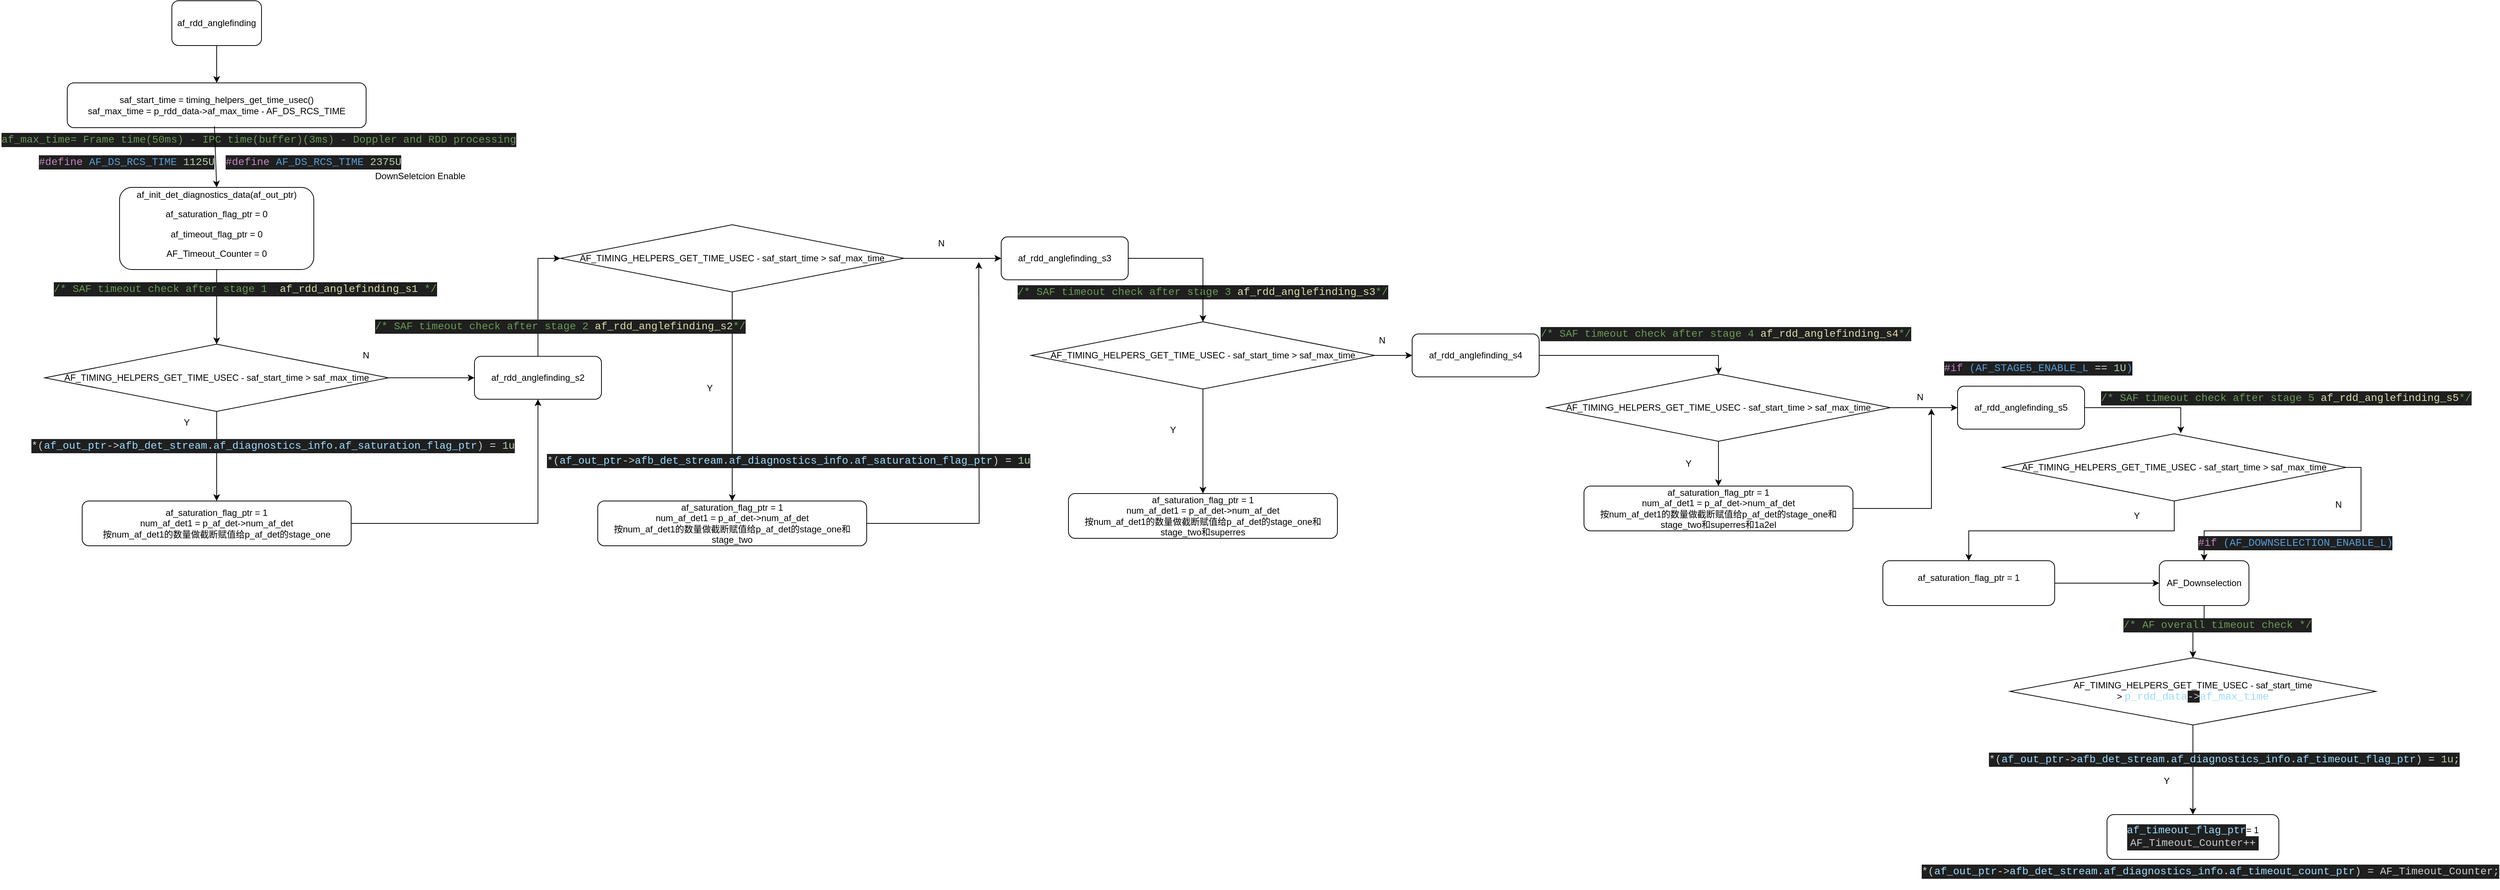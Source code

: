 <mxfile version="28.0.7">
  <diagram name="Page-1" id="mNJWcEIwiokM1VKb0Fc2">
    <mxGraphModel dx="1226" dy="742" grid="1" gridSize="10" guides="1" tooltips="1" connect="1" arrows="1" fold="1" page="1" pageScale="1" pageWidth="1100" pageHeight="1700" math="0" shadow="0">
      <root>
        <mxCell id="0" />
        <mxCell id="1" parent="0" />
        <mxCell id="iPEt5NwJhfc2D8tFkDnD-3" style="edgeStyle=orthogonalEdgeStyle;rounded=0;orthogonalLoop=1;jettySize=auto;html=1;exitX=0.5;exitY=1;exitDx=0;exitDy=0;entryX=0.5;entryY=0;entryDx=0;entryDy=0;" edge="1" parent="1" source="iPEt5NwJhfc2D8tFkDnD-1" target="iPEt5NwJhfc2D8tFkDnD-2">
          <mxGeometry relative="1" as="geometry" />
        </mxCell>
        <mxCell id="iPEt5NwJhfc2D8tFkDnD-1" value="af_rdd_anglefinding" style="rounded=1;whiteSpace=wrap;html=1;" vertex="1" parent="1">
          <mxGeometry x="240" y="10" width="120" height="60" as="geometry" />
        </mxCell>
        <mxCell id="iPEt5NwJhfc2D8tFkDnD-2" value="saf_start_time = timing_helpers_get_time_usec()&lt;div&gt;&lt;span style=&quot;background-color: transparent; color: light-dark(rgb(0, 0, 0), rgb(255, 255, 255));&quot;&gt;saf_max_time =&amp;nbsp;&lt;/span&gt;&lt;span style=&quot;background-color: transparent; color: light-dark(rgb(0, 0, 0), rgb(255, 255, 255));&quot;&gt;p_rdd_data-&amp;gt;af_max_time - AF_DS_RCS_TIME&lt;/span&gt;&lt;/div&gt;" style="rounded=1;whiteSpace=wrap;html=1;" vertex="1" parent="1">
          <mxGeometry x="100" y="120" width="400" height="60" as="geometry" />
        </mxCell>
        <mxCell id="iPEt5NwJhfc2D8tFkDnD-13" style="edgeStyle=orthogonalEdgeStyle;rounded=0;orthogonalLoop=1;jettySize=auto;html=1;exitX=0.5;exitY=1;exitDx=0;exitDy=0;entryX=0.5;entryY=0;entryDx=0;entryDy=0;" edge="1" parent="1" source="iPEt5NwJhfc2D8tFkDnD-4" target="iPEt5NwJhfc2D8tFkDnD-11">
          <mxGeometry relative="1" as="geometry" />
        </mxCell>
        <mxCell id="iPEt5NwJhfc2D8tFkDnD-4" value="af_init_det_diagnostics_data(af_out_ptr)&lt;div&gt;&lt;p&gt;af_saturation_flag_ptr = 0&lt;/p&gt;&lt;p&gt;af_timeout_flag_ptr = 0&lt;/p&gt;&lt;p&gt;AF_Timeout_Counter = 0&lt;/p&gt;&lt;/div&gt;" style="rounded=1;whiteSpace=wrap;html=1;" vertex="1" parent="1">
          <mxGeometry x="170" y="260" width="260" height="110" as="geometry" />
        </mxCell>
        <mxCell id="iPEt5NwJhfc2D8tFkDnD-5" value="&lt;div style=&quot;color: #cccccc;background-color: #1f1f1f;font-family: Consolas, &#39;Courier New&#39;, monospace;font-weight: normal;font-size: 14px;line-height: 19px;white-space: pre;&quot;&gt;&lt;div&gt;&lt;span style=&quot;color: #6a9955;&quot;&gt;af_max_time= Frame time(50ms) - IPC time(buffer)(3ms) - Doppler and RDD processing&lt;/span&gt;&lt;/div&gt;&lt;/div&gt;" style="text;whiteSpace=wrap;html=1;" vertex="1" parent="1">
          <mxGeometry x="10" y="180" width="560" height="40" as="geometry" />
        </mxCell>
        <mxCell id="iPEt5NwJhfc2D8tFkDnD-6" value="&lt;div style=&quot;color: #cccccc;background-color: #1f1f1f;font-family: Consolas, &#39;Courier New&#39;, monospace;font-weight: normal;font-size: 14px;line-height: 19px;white-space: pre;&quot;&gt;&lt;div&gt;&lt;span style=&quot;color: #c586c0;&quot;&gt;#define&lt;/span&gt;&lt;span style=&quot;color: #569cd6;&quot;&gt; AF_DS_RCS_TIME &lt;/span&gt;&lt;span style=&quot;color: #b5cea8;&quot;&gt;1125U&lt;/span&gt;&lt;/div&gt;&lt;/div&gt;" style="text;whiteSpace=wrap;html=1;" vertex="1" parent="1">
          <mxGeometry x="60" y="210" width="250" height="40" as="geometry" />
        </mxCell>
        <mxCell id="iPEt5NwJhfc2D8tFkDnD-7" value="&lt;div style=&quot;color: #cccccc;background-color: #1f1f1f;font-family: Consolas, &#39;Courier New&#39;, monospace;font-weight: normal;font-size: 14px;line-height: 19px;white-space: pre;&quot;&gt;&lt;div&gt;&lt;span style=&quot;color: #c586c0;&quot;&gt;#define&lt;/span&gt;&lt;span style=&quot;color: #569cd6;&quot;&gt; AF_DS_RCS_TIME &lt;/span&gt;&lt;span style=&quot;color: #b5cea8;&quot;&gt;2375U&lt;/span&gt;&lt;/div&gt;&lt;/div&gt;" style="text;whiteSpace=wrap;html=1;" vertex="1" parent="1">
          <mxGeometry x="310" y="210" width="250" height="40" as="geometry" />
        </mxCell>
        <mxCell id="iPEt5NwJhfc2D8tFkDnD-8" value="DownSeletcion Enable" style="text;strokeColor=none;align=center;fillColor=none;html=1;verticalAlign=middle;whiteSpace=wrap;rounded=0;" vertex="1" parent="1">
          <mxGeometry x="500" y="230" width="145" height="30" as="geometry" />
        </mxCell>
        <mxCell id="iPEt5NwJhfc2D8tFkDnD-10" value="" style="endArrow=classic;html=1;rounded=0;entryX=0.5;entryY=0;entryDx=0;entryDy=0;" edge="1" parent="1" target="iPEt5NwJhfc2D8tFkDnD-4">
          <mxGeometry width="50" height="50" relative="1" as="geometry">
            <mxPoint x="297" y="178" as="sourcePoint" />
            <mxPoint x="299" y="250" as="targetPoint" />
          </mxGeometry>
        </mxCell>
        <mxCell id="iPEt5NwJhfc2D8tFkDnD-18" style="edgeStyle=orthogonalEdgeStyle;rounded=0;orthogonalLoop=1;jettySize=auto;html=1;exitX=0.5;exitY=1;exitDx=0;exitDy=0;" edge="1" parent="1" source="iPEt5NwJhfc2D8tFkDnD-11" target="iPEt5NwJhfc2D8tFkDnD-14">
          <mxGeometry relative="1" as="geometry" />
        </mxCell>
        <mxCell id="iPEt5NwJhfc2D8tFkDnD-22" style="edgeStyle=orthogonalEdgeStyle;rounded=0;orthogonalLoop=1;jettySize=auto;html=1;exitX=1;exitY=0.5;exitDx=0;exitDy=0;entryX=0;entryY=0.5;entryDx=0;entryDy=0;" edge="1" parent="1" source="iPEt5NwJhfc2D8tFkDnD-11" target="iPEt5NwJhfc2D8tFkDnD-20">
          <mxGeometry relative="1" as="geometry" />
        </mxCell>
        <mxCell id="iPEt5NwJhfc2D8tFkDnD-11" value="AF_TIMING_HELPERS_GET_TIME_USEC - saf_start_time &amp;gt; saf_max_time" style="rhombus;whiteSpace=wrap;html=1;" vertex="1" parent="1">
          <mxGeometry x="70" y="470" width="460" height="90" as="geometry" />
        </mxCell>
        <mxCell id="iPEt5NwJhfc2D8tFkDnD-12" value="&lt;div style=&quot;color: rgb(204, 204, 204); background-color: rgb(31, 31, 31); font-family: Consolas, &amp;quot;Courier New&amp;quot;, monospace; font-weight: normal; font-size: 14px; line-height: 19px; white-space: pre;&quot;&gt;&lt;div&gt;&lt;span style=&quot;color: rgb(106, 153, 85);&quot;&gt;/* SAF timeout check after stage 1  &lt;/span&gt;&lt;span style=&quot;color: rgb(220, 220, 170); background-color: light-dark(rgb(31, 31, 31), rgb(210, 210, 210));&quot;&gt;af_rdd_anglefinding_s1&lt;/span&gt;&lt;span style=&quot;color: light-dark(rgb(106, 153, 85), rgb(91, 131, 73)); background-color: light-dark(rgb(31, 31, 31), rgb(210, 210, 210));&quot;&gt; */&lt;/span&gt;&lt;/div&gt;&lt;/div&gt;" style="text;whiteSpace=wrap;html=1;" vertex="1" parent="1">
          <mxGeometry x="80" y="380" width="320" height="40" as="geometry" />
        </mxCell>
        <mxCell id="iPEt5NwJhfc2D8tFkDnD-21" style="edgeStyle=orthogonalEdgeStyle;rounded=0;orthogonalLoop=1;jettySize=auto;html=1;exitX=1;exitY=0.5;exitDx=0;exitDy=0;entryX=0.5;entryY=1;entryDx=0;entryDy=0;" edge="1" parent="1" source="iPEt5NwJhfc2D8tFkDnD-14" target="iPEt5NwJhfc2D8tFkDnD-20">
          <mxGeometry relative="1" as="geometry" />
        </mxCell>
        <mxCell id="iPEt5NwJhfc2D8tFkDnD-14" value="af_saturation_flag_ptr = 1&lt;div&gt;num_af_det1 = p_af_det-&amp;gt;num_af_det&lt;/div&gt;&lt;div&gt;按num_af_det1的数量做截断赋值给p_af_det的stage_one&lt;/div&gt;" style="rounded=1;whiteSpace=wrap;html=1;" vertex="1" parent="1">
          <mxGeometry x="120" y="680" width="360" height="60" as="geometry" />
        </mxCell>
        <mxCell id="iPEt5NwJhfc2D8tFkDnD-15" value="&lt;div style=&quot;color: rgb(204, 204, 204); background-color: rgb(31, 31, 31); font-family: Consolas, &amp;quot;Courier New&amp;quot;, monospace; font-weight: normal; font-size: 14px; line-height: 19px; white-space: pre;&quot;&gt;&lt;div&gt;&lt;span style=&quot;color: rgb(156, 220, 254);&quot;&gt;&lt;span style=&quot;background-color: light-dark(rgb(31, 31, 31), rgb(210, 210, 210)); color: rgb(212, 212, 212);&quot;&gt;*&lt;/span&gt;&lt;span style=&quot;background-color: light-dark(rgb(31, 31, 31), rgb(210, 210, 210)); color: light-dark(rgb(204, 204, 204), rgb(62, 62, 62));&quot;&gt;(&lt;/span&gt;af_out_ptr&lt;/span&gt;&lt;span style=&quot;color: rgb(204, 204, 204);&quot;&gt;-&amp;gt;&lt;/span&gt;&lt;span style=&quot;color: rgb(156, 220, 254);&quot;&gt;afb_det_stream&lt;/span&gt;&lt;span style=&quot;color: rgb(204, 204, 204);&quot;&gt;.&lt;/span&gt;&lt;span style=&quot;color: rgb(156, 220, 254);&quot;&gt;af_diagnostics_info&lt;/span&gt;&lt;span style=&quot;color: rgb(204, 204, 204);&quot;&gt;.&lt;/span&gt;&lt;span style=&quot;color: rgb(156, 220, 254);&quot;&gt;af_saturation_flag_ptr&lt;/span&gt;&lt;span style=&quot;color: rgb(204, 204, 204);&quot;&gt;) &lt;/span&gt;&lt;span style=&quot;color: rgb(212, 212, 212);&quot;&gt;=&lt;/span&gt;&lt;span style=&quot;color: rgb(204, 204, 204);&quot;&gt; &lt;/span&gt;&lt;span style=&quot;color: rgb(181, 206, 168);&quot;&gt;1u&lt;/span&gt;&lt;/div&gt;&lt;/div&gt;" style="text;whiteSpace=wrap;html=1;" vertex="1" parent="1">
          <mxGeometry x="50" y="590" width="560" height="40" as="geometry" />
        </mxCell>
        <mxCell id="iPEt5NwJhfc2D8tFkDnD-16" value="Y" style="text;strokeColor=none;align=center;fillColor=none;html=1;verticalAlign=middle;whiteSpace=wrap;rounded=0;" vertex="1" parent="1">
          <mxGeometry x="230" y="560" width="60" height="30" as="geometry" />
        </mxCell>
        <mxCell id="iPEt5NwJhfc2D8tFkDnD-19" value="N" style="text;strokeColor=none;align=center;fillColor=none;html=1;verticalAlign=middle;whiteSpace=wrap;rounded=0;" vertex="1" parent="1">
          <mxGeometry x="470" y="470" width="60" height="30" as="geometry" />
        </mxCell>
        <mxCell id="iPEt5NwJhfc2D8tFkDnD-27" style="edgeStyle=orthogonalEdgeStyle;rounded=0;orthogonalLoop=1;jettySize=auto;html=1;exitX=0.5;exitY=0;exitDx=0;exitDy=0;entryX=0;entryY=0.5;entryDx=0;entryDy=0;" edge="1" parent="1" source="iPEt5NwJhfc2D8tFkDnD-20" target="iPEt5NwJhfc2D8tFkDnD-23">
          <mxGeometry relative="1" as="geometry" />
        </mxCell>
        <mxCell id="iPEt5NwJhfc2D8tFkDnD-20" value="af_rdd_anglefinding_s2" style="rounded=1;whiteSpace=wrap;html=1;" vertex="1" parent="1">
          <mxGeometry x="645" y="486.25" width="170" height="57.5" as="geometry" />
        </mxCell>
        <mxCell id="iPEt5NwJhfc2D8tFkDnD-28" style="edgeStyle=orthogonalEdgeStyle;rounded=0;orthogonalLoop=1;jettySize=auto;html=1;exitX=0.5;exitY=1;exitDx=0;exitDy=0;entryX=0.5;entryY=0;entryDx=0;entryDy=0;" edge="1" parent="1" source="iPEt5NwJhfc2D8tFkDnD-23" target="iPEt5NwJhfc2D8tFkDnD-24">
          <mxGeometry relative="1" as="geometry" />
        </mxCell>
        <mxCell id="iPEt5NwJhfc2D8tFkDnD-31" style="edgeStyle=orthogonalEdgeStyle;rounded=0;orthogonalLoop=1;jettySize=auto;html=1;exitX=1;exitY=0.5;exitDx=0;exitDy=0;entryX=0;entryY=0.5;entryDx=0;entryDy=0;" edge="1" parent="1" source="iPEt5NwJhfc2D8tFkDnD-23" target="iPEt5NwJhfc2D8tFkDnD-30">
          <mxGeometry relative="1" as="geometry" />
        </mxCell>
        <mxCell id="iPEt5NwJhfc2D8tFkDnD-23" value="AF_TIMING_HELPERS_GET_TIME_USEC - saf_start_time &amp;gt; saf_max_time" style="rhombus;whiteSpace=wrap;html=1;" vertex="1" parent="1">
          <mxGeometry x="760" y="310" width="460" height="90" as="geometry" />
        </mxCell>
        <mxCell id="iPEt5NwJhfc2D8tFkDnD-34" style="edgeStyle=orthogonalEdgeStyle;rounded=0;orthogonalLoop=1;jettySize=auto;html=1;exitX=1;exitY=0.5;exitDx=0;exitDy=0;" edge="1" parent="1" source="iPEt5NwJhfc2D8tFkDnD-24">
          <mxGeometry relative="1" as="geometry">
            <mxPoint x="1320" y="360" as="targetPoint" />
          </mxGeometry>
        </mxCell>
        <mxCell id="iPEt5NwJhfc2D8tFkDnD-24" value="af_saturation_flag_ptr = 1&lt;div&gt;num_af_det1 = p_af_det-&amp;gt;num_af_det&lt;/div&gt;&lt;div&gt;按num_af_det1的数量做截断赋值给p_af_det的stage_one和stage_two&lt;/div&gt;" style="rounded=1;whiteSpace=wrap;html=1;" vertex="1" parent="1">
          <mxGeometry x="810" y="680" width="360" height="60" as="geometry" />
        </mxCell>
        <mxCell id="iPEt5NwJhfc2D8tFkDnD-25" value="&lt;div style=&quot;color: #cccccc;background-color: #1f1f1f;font-family: Consolas, &#39;Courier New&#39;, monospace;font-weight: normal;font-size: 14px;line-height: 19px;white-space: pre;&quot;&gt;&lt;div&gt;&lt;span style=&quot;color: #d4d4d4;&quot;&gt;*&lt;/span&gt;&lt;span style=&quot;color: #cccccc;&quot;&gt;(&lt;/span&gt;&lt;span style=&quot;color: #9cdcfe;&quot;&gt;af_out_ptr&lt;/span&gt;&lt;span style=&quot;color: #cccccc;&quot;&gt;-&amp;gt;&lt;/span&gt;&lt;span style=&quot;color: #9cdcfe;&quot;&gt;afb_det_stream&lt;/span&gt;&lt;span style=&quot;color: #cccccc;&quot;&gt;.&lt;/span&gt;&lt;span style=&quot;color: #9cdcfe;&quot;&gt;af_diagnostics_info&lt;/span&gt;&lt;span style=&quot;color: #cccccc;&quot;&gt;.&lt;/span&gt;&lt;span style=&quot;color: #9cdcfe;&quot;&gt;af_saturation_flag_ptr&lt;/span&gt;&lt;span style=&quot;color: #cccccc;&quot;&gt;) &lt;/span&gt;&lt;span style=&quot;color: #d4d4d4;&quot;&gt;=&lt;/span&gt;&lt;span style=&quot;color: #cccccc;&quot;&gt; &lt;/span&gt;&lt;span style=&quot;color: #b5cea8;&quot;&gt;1u&lt;/span&gt;&lt;/div&gt;&lt;/div&gt;" style="text;whiteSpace=wrap;html=1;" vertex="1" parent="1">
          <mxGeometry x="740" y="610" width="560" height="40" as="geometry" />
        </mxCell>
        <mxCell id="iPEt5NwJhfc2D8tFkDnD-26" value="&lt;div style=&quot;color: rgb(204, 204, 204); background-color: rgb(31, 31, 31); font-family: Consolas, &amp;quot;Courier New&amp;quot;, monospace; font-weight: normal; font-size: 14px; line-height: 19px; white-space: pre;&quot;&gt;&lt;div&gt;&lt;span style=&quot;color: rgb(106, 153, 85);&quot;&gt;/* SAF timeout check after stage 2 &lt;/span&gt;&lt;span style=&quot;color: rgb(220, 220, 170); background-color: light-dark(rgb(31, 31, 31), rgb(210, 210, 210));&quot;&gt;af_rdd_anglefinding_s2&lt;/span&gt;&lt;span style=&quot;color: light-dark(rgb(106, 153, 85), rgb(91, 131, 73)); background-color: light-dark(rgb(31, 31, 31), rgb(210, 210, 210));&quot;&gt;*/&lt;/span&gt;&lt;/div&gt;&lt;/div&gt;" style="text;whiteSpace=wrap;html=1;" vertex="1" parent="1">
          <mxGeometry x="510" y="430" width="320" height="40" as="geometry" />
        </mxCell>
        <mxCell id="iPEt5NwJhfc2D8tFkDnD-29" value="Y" style="text;strokeColor=none;align=center;fillColor=none;html=1;verticalAlign=middle;whiteSpace=wrap;rounded=0;" vertex="1" parent="1">
          <mxGeometry x="930" y="513.75" width="60" height="30" as="geometry" />
        </mxCell>
        <mxCell id="iPEt5NwJhfc2D8tFkDnD-30" value="af_rdd_anglefinding_s3" style="rounded=1;whiteSpace=wrap;html=1;" vertex="1" parent="1">
          <mxGeometry x="1350" y="326.25" width="170" height="57.5" as="geometry" />
        </mxCell>
        <mxCell id="iPEt5NwJhfc2D8tFkDnD-32" value="N" style="text;strokeColor=none;align=center;fillColor=none;html=1;verticalAlign=middle;whiteSpace=wrap;rounded=0;" vertex="1" parent="1">
          <mxGeometry x="1240" y="320" width="60" height="30" as="geometry" />
        </mxCell>
        <mxCell id="iPEt5NwJhfc2D8tFkDnD-43" style="edgeStyle=orthogonalEdgeStyle;rounded=0;orthogonalLoop=1;jettySize=auto;html=1;exitX=0.5;exitY=1;exitDx=0;exitDy=0;" edge="1" parent="1" source="iPEt5NwJhfc2D8tFkDnD-35" target="iPEt5NwJhfc2D8tFkDnD-42">
          <mxGeometry relative="1" as="geometry" />
        </mxCell>
        <mxCell id="iPEt5NwJhfc2D8tFkDnD-47" style="edgeStyle=orthogonalEdgeStyle;rounded=0;orthogonalLoop=1;jettySize=auto;html=1;exitX=1;exitY=0.5;exitDx=0;exitDy=0;entryX=0;entryY=0.5;entryDx=0;entryDy=0;" edge="1" parent="1" source="iPEt5NwJhfc2D8tFkDnD-35" target="iPEt5NwJhfc2D8tFkDnD-45">
          <mxGeometry relative="1" as="geometry" />
        </mxCell>
        <mxCell id="iPEt5NwJhfc2D8tFkDnD-35" value="AF_TIMING_HELPERS_GET_TIME_USEC - saf_start_time &amp;gt; saf_max_time" style="rhombus;whiteSpace=wrap;html=1;" vertex="1" parent="1">
          <mxGeometry x="1390" y="440" width="460" height="90" as="geometry" />
        </mxCell>
        <mxCell id="iPEt5NwJhfc2D8tFkDnD-36" value="&lt;div style=&quot;color: rgb(204, 204, 204); background-color: rgb(31, 31, 31); font-family: Consolas, &amp;quot;Courier New&amp;quot;, monospace; font-weight: normal; font-size: 14px; line-height: 19px; white-space: pre;&quot;&gt;&lt;div&gt;&lt;span style=&quot;color: rgb(106, 153, 85);&quot;&gt;/* SAF timeout check after stage 3 &lt;/span&gt;&lt;span style=&quot;color: rgb(220, 220, 170); background-color: light-dark(rgb(31, 31, 31), rgb(210, 210, 210));&quot;&gt;af_rdd_anglefinding_s3&lt;/span&gt;&lt;span style=&quot;color: light-dark(rgb(106, 153, 85), rgb(91, 131, 73)); background-color: light-dark(rgb(31, 31, 31), rgb(210, 210, 210));&quot;&gt;*/&lt;/span&gt;&lt;/div&gt;&lt;/div&gt;" style="text;whiteSpace=wrap;html=1;" vertex="1" parent="1">
          <mxGeometry x="1370" y="383.75" width="320" height="40" as="geometry" />
        </mxCell>
        <mxCell id="iPEt5NwJhfc2D8tFkDnD-38" style="edgeStyle=orthogonalEdgeStyle;rounded=0;orthogonalLoop=1;jettySize=auto;html=1;exitX=1;exitY=0.5;exitDx=0;exitDy=0;entryX=0.5;entryY=0;entryDx=0;entryDy=0;" edge="1" parent="1" source="iPEt5NwJhfc2D8tFkDnD-30" target="iPEt5NwJhfc2D8tFkDnD-35">
          <mxGeometry relative="1" as="geometry" />
        </mxCell>
        <mxCell id="iPEt5NwJhfc2D8tFkDnD-42" value="af_saturation_flag_ptr = 1&lt;div&gt;num_af_det1 = p_af_det-&amp;gt;num_af_det&lt;/div&gt;&lt;div&gt;按num_af_det1的数量做截断赋值给p_af_det的stage_one和stage_two和superres&lt;/div&gt;" style="rounded=1;whiteSpace=wrap;html=1;" vertex="1" parent="1">
          <mxGeometry x="1440" y="670" width="360" height="60" as="geometry" />
        </mxCell>
        <mxCell id="iPEt5NwJhfc2D8tFkDnD-44" value="Y" style="text;strokeColor=none;align=center;fillColor=none;html=1;verticalAlign=middle;whiteSpace=wrap;rounded=0;" vertex="1" parent="1">
          <mxGeometry x="1550" y="570" width="60" height="30" as="geometry" />
        </mxCell>
        <mxCell id="iPEt5NwJhfc2D8tFkDnD-50" style="edgeStyle=orthogonalEdgeStyle;rounded=0;orthogonalLoop=1;jettySize=auto;html=1;exitX=1;exitY=0.5;exitDx=0;exitDy=0;entryX=0.5;entryY=0;entryDx=0;entryDy=0;" edge="1" parent="1" source="iPEt5NwJhfc2D8tFkDnD-45" target="iPEt5NwJhfc2D8tFkDnD-49">
          <mxGeometry relative="1" as="geometry" />
        </mxCell>
        <mxCell id="iPEt5NwJhfc2D8tFkDnD-45" value="af_rdd_anglefinding_s4" style="rounded=1;whiteSpace=wrap;html=1;" vertex="1" parent="1">
          <mxGeometry x="1900" y="456.25" width="170" height="57.5" as="geometry" />
        </mxCell>
        <mxCell id="iPEt5NwJhfc2D8tFkDnD-46" value="af_rdd_anglefinding_s5" style="rounded=1;whiteSpace=wrap;html=1;" vertex="1" parent="1">
          <mxGeometry x="2630" y="526.25" width="170" height="57.5" as="geometry" />
        </mxCell>
        <mxCell id="iPEt5NwJhfc2D8tFkDnD-48" value="N" style="text;strokeColor=none;align=center;fillColor=none;html=1;verticalAlign=middle;whiteSpace=wrap;rounded=0;" vertex="1" parent="1">
          <mxGeometry x="1830" y="450" width="60" height="30" as="geometry" />
        </mxCell>
        <mxCell id="iPEt5NwJhfc2D8tFkDnD-53" style="edgeStyle=orthogonalEdgeStyle;rounded=0;orthogonalLoop=1;jettySize=auto;html=1;exitX=0.5;exitY=1;exitDx=0;exitDy=0;entryX=0.5;entryY=0;entryDx=0;entryDy=0;" edge="1" parent="1" source="iPEt5NwJhfc2D8tFkDnD-49" target="iPEt5NwJhfc2D8tFkDnD-52">
          <mxGeometry relative="1" as="geometry" />
        </mxCell>
        <mxCell id="iPEt5NwJhfc2D8tFkDnD-56" style="edgeStyle=orthogonalEdgeStyle;rounded=0;orthogonalLoop=1;jettySize=auto;html=1;exitX=1;exitY=0.5;exitDx=0;exitDy=0;entryX=0;entryY=0.5;entryDx=0;entryDy=0;" edge="1" parent="1" source="iPEt5NwJhfc2D8tFkDnD-49" target="iPEt5NwJhfc2D8tFkDnD-46">
          <mxGeometry relative="1" as="geometry" />
        </mxCell>
        <mxCell id="iPEt5NwJhfc2D8tFkDnD-49" value="AF_TIMING_HELPERS_GET_TIME_USEC - saf_start_time &amp;gt; saf_max_time" style="rhombus;whiteSpace=wrap;html=1;" vertex="1" parent="1">
          <mxGeometry x="2080" y="510" width="460" height="90" as="geometry" />
        </mxCell>
        <mxCell id="iPEt5NwJhfc2D8tFkDnD-51" value="&lt;div style=&quot;color: rgb(204, 204, 204); background-color: rgb(31, 31, 31); font-family: Consolas, &amp;quot;Courier New&amp;quot;, monospace; font-weight: normal; font-size: 14px; line-height: 19px; white-space: pre;&quot;&gt;&lt;div&gt;&lt;span style=&quot;color: rgb(106, 153, 85);&quot;&gt;/* SAF timeout check after stage 4 &lt;/span&gt;&lt;span style=&quot;color: rgb(220, 220, 170); background-color: light-dark(rgb(31, 31, 31), rgb(210, 210, 210));&quot;&gt;af_rdd_anglefinding_s4&lt;/span&gt;&lt;span style=&quot;color: light-dark(rgb(106, 153, 85), rgb(91, 131, 73)); background-color: light-dark(rgb(31, 31, 31), rgb(210, 210, 210));&quot;&gt;*/&lt;/span&gt;&lt;/div&gt;&lt;/div&gt;" style="text;whiteSpace=wrap;html=1;" vertex="1" parent="1">
          <mxGeometry x="2070" y="440" width="320" height="40" as="geometry" />
        </mxCell>
        <mxCell id="iPEt5NwJhfc2D8tFkDnD-58" style="edgeStyle=orthogonalEdgeStyle;rounded=0;orthogonalLoop=1;jettySize=auto;html=1;exitX=1;exitY=0.5;exitDx=0;exitDy=0;entryX=0.75;entryY=1;entryDx=0;entryDy=0;" edge="1" parent="1" source="iPEt5NwJhfc2D8tFkDnD-52" target="iPEt5NwJhfc2D8tFkDnD-57">
          <mxGeometry relative="1" as="geometry" />
        </mxCell>
        <mxCell id="iPEt5NwJhfc2D8tFkDnD-52" value="af_saturation_flag_ptr = 1&lt;div&gt;num_af_det1 = p_af_det-&amp;gt;num_af_det&lt;/div&gt;&lt;div&gt;按num_af_det1的数量做截断赋值给p_af_det的stage_one和stage_two和superres和1a2el&lt;/div&gt;" style="rounded=1;whiteSpace=wrap;html=1;" vertex="1" parent="1">
          <mxGeometry x="2130" y="660" width="360" height="60" as="geometry" />
        </mxCell>
        <mxCell id="iPEt5NwJhfc2D8tFkDnD-54" value="Y" style="text;strokeColor=none;align=center;fillColor=none;html=1;verticalAlign=middle;whiteSpace=wrap;rounded=0;" vertex="1" parent="1">
          <mxGeometry x="2240" y="615" width="60" height="30" as="geometry" />
        </mxCell>
        <mxCell id="iPEt5NwJhfc2D8tFkDnD-55" value="&lt;div style=&quot;color: #cccccc;background-color: #1f1f1f;font-family: Consolas, &#39;Courier New&#39;, monospace;font-weight: normal;font-size: 14px;line-height: 19px;white-space: pre;&quot;&gt;&lt;div&gt;&lt;span style=&quot;color: #c586c0;&quot;&gt;#if&lt;/span&gt;&lt;span style=&quot;color: #569cd6;&quot;&gt; (AF_STAGE5_ENABLE_L &lt;/span&gt;&lt;span style=&quot;color: #d4d4d4;&quot;&gt;==&lt;/span&gt;&lt;span style=&quot;color: #569cd6;&quot;&gt; &lt;/span&gt;&lt;span style=&quot;color: #b5cea8;&quot;&gt;1U&lt;/span&gt;&lt;span style=&quot;color: #569cd6;&quot;&gt;)&lt;/span&gt;&lt;/div&gt;&lt;/div&gt;" style="text;whiteSpace=wrap;html=1;" vertex="1" parent="1">
          <mxGeometry x="2610" y="486.25" width="260" height="40" as="geometry" />
        </mxCell>
        <mxCell id="iPEt5NwJhfc2D8tFkDnD-57" value="N" style="text;strokeColor=none;align=center;fillColor=none;html=1;verticalAlign=middle;whiteSpace=wrap;rounded=0;" vertex="1" parent="1">
          <mxGeometry x="2550" y="526.25" width="60" height="30" as="geometry" />
        </mxCell>
        <mxCell id="iPEt5NwJhfc2D8tFkDnD-63" style="edgeStyle=orthogonalEdgeStyle;rounded=0;orthogonalLoop=1;jettySize=auto;html=1;exitX=0.5;exitY=1;exitDx=0;exitDy=0;entryX=0.5;entryY=0;entryDx=0;entryDy=0;" edge="1" parent="1" source="iPEt5NwJhfc2D8tFkDnD-59" target="iPEt5NwJhfc2D8tFkDnD-62">
          <mxGeometry relative="1" as="geometry" />
        </mxCell>
        <mxCell id="iPEt5NwJhfc2D8tFkDnD-68" style="edgeStyle=orthogonalEdgeStyle;rounded=0;orthogonalLoop=1;jettySize=auto;html=1;exitX=1;exitY=0.5;exitDx=0;exitDy=0;" edge="1" parent="1" source="iPEt5NwJhfc2D8tFkDnD-59" target="iPEt5NwJhfc2D8tFkDnD-67">
          <mxGeometry relative="1" as="geometry" />
        </mxCell>
        <mxCell id="iPEt5NwJhfc2D8tFkDnD-59" value="AF_TIMING_HELPERS_GET_TIME_USEC - saf_start_time &amp;gt; saf_max_time" style="rhombus;whiteSpace=wrap;html=1;" vertex="1" parent="1">
          <mxGeometry x="2690" y="590" width="460" height="90" as="geometry" />
        </mxCell>
        <mxCell id="iPEt5NwJhfc2D8tFkDnD-60" style="edgeStyle=orthogonalEdgeStyle;rounded=0;orthogonalLoop=1;jettySize=auto;html=1;exitX=1;exitY=0.5;exitDx=0;exitDy=0;entryX=0.519;entryY=-0.009;entryDx=0;entryDy=0;entryPerimeter=0;" edge="1" parent="1" source="iPEt5NwJhfc2D8tFkDnD-46" target="iPEt5NwJhfc2D8tFkDnD-59">
          <mxGeometry relative="1" as="geometry" />
        </mxCell>
        <mxCell id="iPEt5NwJhfc2D8tFkDnD-61" value="&lt;div style=&quot;color: rgb(204, 204, 204); background-color: rgb(31, 31, 31); font-family: Consolas, &amp;quot;Courier New&amp;quot;, monospace; font-weight: normal; font-size: 14px; line-height: 19px; white-space: pre;&quot;&gt;&lt;div&gt;&lt;span style=&quot;color: rgb(106, 153, 85);&quot;&gt;/* SAF timeout check after stage 5 &lt;/span&gt;&lt;span style=&quot;color: rgb(220, 220, 170); background-color: light-dark(rgb(31, 31, 31), rgb(210, 210, 210));&quot;&gt;af_rdd_anglefinding_s5&lt;/span&gt;&lt;span style=&quot;color: light-dark(rgb(106, 153, 85), rgb(91, 131, 73)); background-color: light-dark(rgb(31, 31, 31), rgb(210, 210, 210));&quot;&gt;*/&lt;/span&gt;&lt;/div&gt;&lt;/div&gt;" style="text;whiteSpace=wrap;html=1;" vertex="1" parent="1">
          <mxGeometry x="2820" y="526.25" width="320" height="40" as="geometry" />
        </mxCell>
        <mxCell id="iPEt5NwJhfc2D8tFkDnD-70" style="edgeStyle=orthogonalEdgeStyle;rounded=0;orthogonalLoop=1;jettySize=auto;html=1;exitX=1;exitY=0.5;exitDx=0;exitDy=0;entryX=0;entryY=0.5;entryDx=0;entryDy=0;" edge="1" parent="1" source="iPEt5NwJhfc2D8tFkDnD-62" target="iPEt5NwJhfc2D8tFkDnD-67">
          <mxGeometry relative="1" as="geometry" />
        </mxCell>
        <mxCell id="iPEt5NwJhfc2D8tFkDnD-62" value="af_saturation_flag_ptr = 1&lt;div&gt;&lt;br&gt;&lt;/div&gt;" style="rounded=1;whiteSpace=wrap;html=1;" vertex="1" parent="1">
          <mxGeometry x="2530" y="760" width="230" height="60" as="geometry" />
        </mxCell>
        <mxCell id="iPEt5NwJhfc2D8tFkDnD-64" value="Y" style="text;strokeColor=none;align=center;fillColor=none;html=1;verticalAlign=middle;whiteSpace=wrap;rounded=0;" vertex="1" parent="1">
          <mxGeometry x="2840" y="685" width="60" height="30" as="geometry" />
        </mxCell>
        <mxCell id="iPEt5NwJhfc2D8tFkDnD-66" value="&lt;div style=&quot;color: #cccccc;background-color: #1f1f1f;font-family: Consolas, &#39;Courier New&#39;, monospace;font-weight: normal;font-size: 14px;line-height: 19px;white-space: pre;&quot;&gt;&lt;div&gt;&lt;span style=&quot;color: #c586c0;&quot;&gt;#if&lt;/span&gt;&lt;span style=&quot;color: #569cd6;&quot;&gt; (&lt;/span&gt;&lt;span style=&quot;color: #569cd6;&quot;&gt;AF_DOWNSELECTION_ENABLE_L&lt;/span&gt;&lt;span style=&quot;color: #569cd6;&quot;&gt;)&lt;/span&gt;&lt;/div&gt;&lt;/div&gt;" style="text;whiteSpace=wrap;html=1;" vertex="1" parent="1">
          <mxGeometry x="2950" y="720" width="270" height="40" as="geometry" />
        </mxCell>
        <mxCell id="iPEt5NwJhfc2D8tFkDnD-73" style="edgeStyle=orthogonalEdgeStyle;rounded=0;orthogonalLoop=1;jettySize=auto;html=1;exitX=0.5;exitY=1;exitDx=0;exitDy=0;entryX=0.5;entryY=0;entryDx=0;entryDy=0;" edge="1" parent="1" source="iPEt5NwJhfc2D8tFkDnD-67" target="iPEt5NwJhfc2D8tFkDnD-71">
          <mxGeometry relative="1" as="geometry" />
        </mxCell>
        <mxCell id="iPEt5NwJhfc2D8tFkDnD-67" value="AF_Downselection" style="rounded=1;whiteSpace=wrap;html=1;" vertex="1" parent="1">
          <mxGeometry x="2900" y="760" width="120" height="60" as="geometry" />
        </mxCell>
        <mxCell id="iPEt5NwJhfc2D8tFkDnD-69" value="N" style="text;strokeColor=none;align=center;fillColor=none;html=1;verticalAlign=middle;whiteSpace=wrap;rounded=0;" vertex="1" parent="1">
          <mxGeometry x="3110" y="670" width="60" height="30" as="geometry" />
        </mxCell>
        <mxCell id="iPEt5NwJhfc2D8tFkDnD-76" style="edgeStyle=orthogonalEdgeStyle;rounded=0;orthogonalLoop=1;jettySize=auto;html=1;exitX=0.5;exitY=1;exitDx=0;exitDy=0;entryX=0.5;entryY=0;entryDx=0;entryDy=0;" edge="1" parent="1" source="iPEt5NwJhfc2D8tFkDnD-71" target="iPEt5NwJhfc2D8tFkDnD-75">
          <mxGeometry relative="1" as="geometry" />
        </mxCell>
        <mxCell id="iPEt5NwJhfc2D8tFkDnD-71" value="AF_TIMING_HELPERS_GET_TIME_USEC - saf_start_time &amp;gt;&amp;nbsp;&lt;span&gt;&lt;span style=&quot;font-family: Consolas, &amp;quot;Courier New&amp;quot;, monospace; font-size: 14px; white-space: pre; color: rgb(156, 220, 254);&quot;&gt;p_rdd_data&lt;/span&gt;&lt;span style=&quot;color: rgb(204, 204, 204); font-family: Consolas, &amp;quot;Courier New&amp;quot;, monospace; font-size: 14px; white-space: pre; background-color: rgb(31, 31, 31);&quot;&gt;-&amp;gt;&lt;/span&gt;&lt;span style=&quot;font-family: Consolas, &amp;quot;Courier New&amp;quot;, monospace; font-size: 14px; white-space: pre; color: rgb(156, 220, 254);&quot;&gt;af_max_time&lt;/span&gt;&lt;/span&gt;" style="rhombus;whiteSpace=wrap;html=1;" vertex="1" parent="1">
          <mxGeometry x="2700" y="890" width="490" height="90" as="geometry" />
        </mxCell>
        <mxCell id="iPEt5NwJhfc2D8tFkDnD-72" value="&lt;div style=&quot;color: #cccccc;background-color: #1f1f1f;font-family: Consolas, &#39;Courier New&#39;, monospace;font-weight: normal;font-size: 14px;line-height: 19px;white-space: pre;&quot;&gt;&lt;div&gt;&lt;span style=&quot;color: #6a9955;&quot;&gt;/* AF overall timeout check */&lt;/span&gt;&lt;/div&gt;&lt;/div&gt;" style="text;whiteSpace=wrap;html=1;" vertex="1" parent="1">
          <mxGeometry x="2850" y="830" width="260" height="40" as="geometry" />
        </mxCell>
        <mxCell id="iPEt5NwJhfc2D8tFkDnD-74" value="&lt;div style=&quot;color: #cccccc;background-color: #1f1f1f;font-family: Consolas, &#39;Courier New&#39;, monospace;font-weight: normal;font-size: 14px;line-height: 19px;white-space: pre;&quot;&gt;&lt;div&gt;&lt;span style=&quot;color: #d4d4d4;&quot;&gt;*&lt;/span&gt;&lt;span style=&quot;color: #cccccc;&quot;&gt;(&lt;/span&gt;&lt;span style=&quot;color: #9cdcfe;&quot;&gt;af_out_ptr&lt;/span&gt;&lt;span style=&quot;color: #cccccc;&quot;&gt;-&amp;gt;&lt;/span&gt;&lt;span style=&quot;color: #9cdcfe;&quot;&gt;afb_det_stream&lt;/span&gt;&lt;span style=&quot;color: #cccccc;&quot;&gt;.&lt;/span&gt;&lt;span style=&quot;color: #9cdcfe;&quot;&gt;af_diagnostics_info&lt;/span&gt;&lt;span style=&quot;color: #cccccc;&quot;&gt;.&lt;/span&gt;&lt;span style=&quot;color: #9cdcfe;&quot;&gt;af_timeout_flag_ptr&lt;/span&gt;&lt;span style=&quot;color: #cccccc;&quot;&gt;) &lt;/span&gt;&lt;span style=&quot;color: #d4d4d4;&quot;&gt;=&lt;/span&gt;&lt;span style=&quot;color: #cccccc;&quot;&gt; &lt;/span&gt;&lt;span style=&quot;color: #b5cea8;&quot;&gt;1u&lt;/span&gt;&lt;span style=&quot;color: #cccccc;&quot;&gt;;&lt;/span&gt;&lt;/div&gt;&lt;/div&gt;" style="text;whiteSpace=wrap;html=1;" vertex="1" parent="1">
          <mxGeometry x="2670" y="1010" width="560" height="40" as="geometry" />
        </mxCell>
        <mxCell id="iPEt5NwJhfc2D8tFkDnD-75" value="&lt;span style=&quot;color: rgb(156, 220, 254); background-color: rgb(31, 31, 31); font-family: Consolas, &amp;quot;Courier New&amp;quot;, monospace; font-size: 14px; white-space: pre;&quot;&gt;af_timeout_flag_ptr&lt;/span&gt;= 1&lt;div&gt;&lt;div style=&quot;color: rgb(204, 204, 204); background-color: rgb(31, 31, 31); font-family: Consolas, &amp;quot;Courier New&amp;quot;, monospace; font-size: 14px; line-height: 19px; white-space: pre;&quot;&gt;AF_Timeout_Counter&lt;span style=&quot;color: #d4d4d4;&quot;&gt;++&lt;/span&gt;&lt;/div&gt;&lt;/div&gt;" style="rounded=1;whiteSpace=wrap;html=1;" vertex="1" parent="1">
          <mxGeometry x="2830" y="1100" width="230" height="60" as="geometry" />
        </mxCell>
        <mxCell id="iPEt5NwJhfc2D8tFkDnD-77" value="Y" style="text;strokeColor=none;align=center;fillColor=none;html=1;verticalAlign=middle;whiteSpace=wrap;rounded=0;" vertex="1" parent="1">
          <mxGeometry x="2880" y="1040" width="60" height="30" as="geometry" />
        </mxCell>
        <mxCell id="iPEt5NwJhfc2D8tFkDnD-78" value="&lt;div style=&quot;color: #cccccc;background-color: #1f1f1f;font-family: Consolas, &#39;Courier New&#39;, monospace;font-weight: normal;font-size: 14px;line-height: 19px;white-space: pre;&quot;&gt;&lt;div&gt;&lt;span style=&quot;color: #d4d4d4;&quot;&gt;*&lt;/span&gt;&lt;span style=&quot;color: #cccccc;&quot;&gt;(&lt;/span&gt;&lt;span style=&quot;color: #9cdcfe;&quot;&gt;af_out_ptr&lt;/span&gt;&lt;span style=&quot;color: #cccccc;&quot;&gt;-&amp;gt;&lt;/span&gt;&lt;span style=&quot;color: #9cdcfe;&quot;&gt;afb_det_stream&lt;/span&gt;&lt;span style=&quot;color: #cccccc;&quot;&gt;.&lt;/span&gt;&lt;span style=&quot;color: #9cdcfe;&quot;&gt;af_diagnostics_info&lt;/span&gt;&lt;span style=&quot;color: #cccccc;&quot;&gt;.&lt;/span&gt;&lt;span style=&quot;color: #9cdcfe;&quot;&gt;af_timeout_count_ptr&lt;/span&gt;&lt;span style=&quot;color: #cccccc;&quot;&gt;) &lt;/span&gt;&lt;span style=&quot;color: #d4d4d4;&quot;&gt;=&lt;/span&gt;&lt;span style=&quot;color: #cccccc;&quot;&gt; AF_Timeout_Counter;&lt;/span&gt;&lt;/div&gt;&lt;/div&gt;" style="text;whiteSpace=wrap;html=1;" vertex="1" parent="1">
          <mxGeometry x="2580" y="1160" width="560" height="40" as="geometry" />
        </mxCell>
      </root>
    </mxGraphModel>
  </diagram>
</mxfile>
